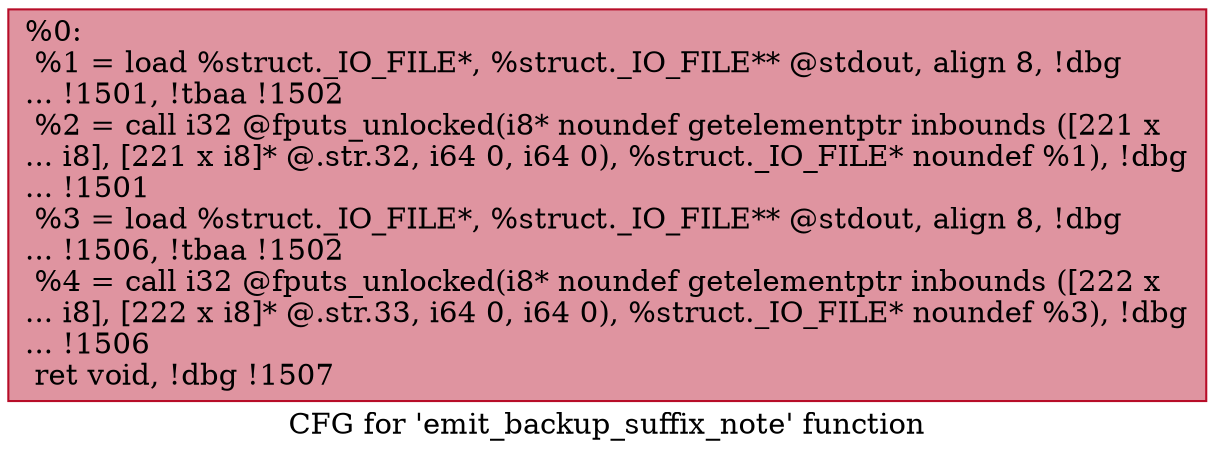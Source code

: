 digraph "CFG for 'emit_backup_suffix_note' function" {
	label="CFG for 'emit_backup_suffix_note' function";

	Node0x1074960 [shape=record,color="#b70d28ff", style=filled, fillcolor="#b70d2870",label="{%0:\l  %1 = load %struct._IO_FILE*, %struct._IO_FILE** @stdout, align 8, !dbg\l... !1501, !tbaa !1502\l  %2 = call i32 @fputs_unlocked(i8* noundef getelementptr inbounds ([221 x\l... i8], [221 x i8]* @.str.32, i64 0, i64 0), %struct._IO_FILE* noundef %1), !dbg\l... !1501\l  %3 = load %struct._IO_FILE*, %struct._IO_FILE** @stdout, align 8, !dbg\l... !1506, !tbaa !1502\l  %4 = call i32 @fputs_unlocked(i8* noundef getelementptr inbounds ([222 x\l... i8], [222 x i8]* @.str.33, i64 0, i64 0), %struct._IO_FILE* noundef %3), !dbg\l... !1506\l  ret void, !dbg !1507\l}"];
}
